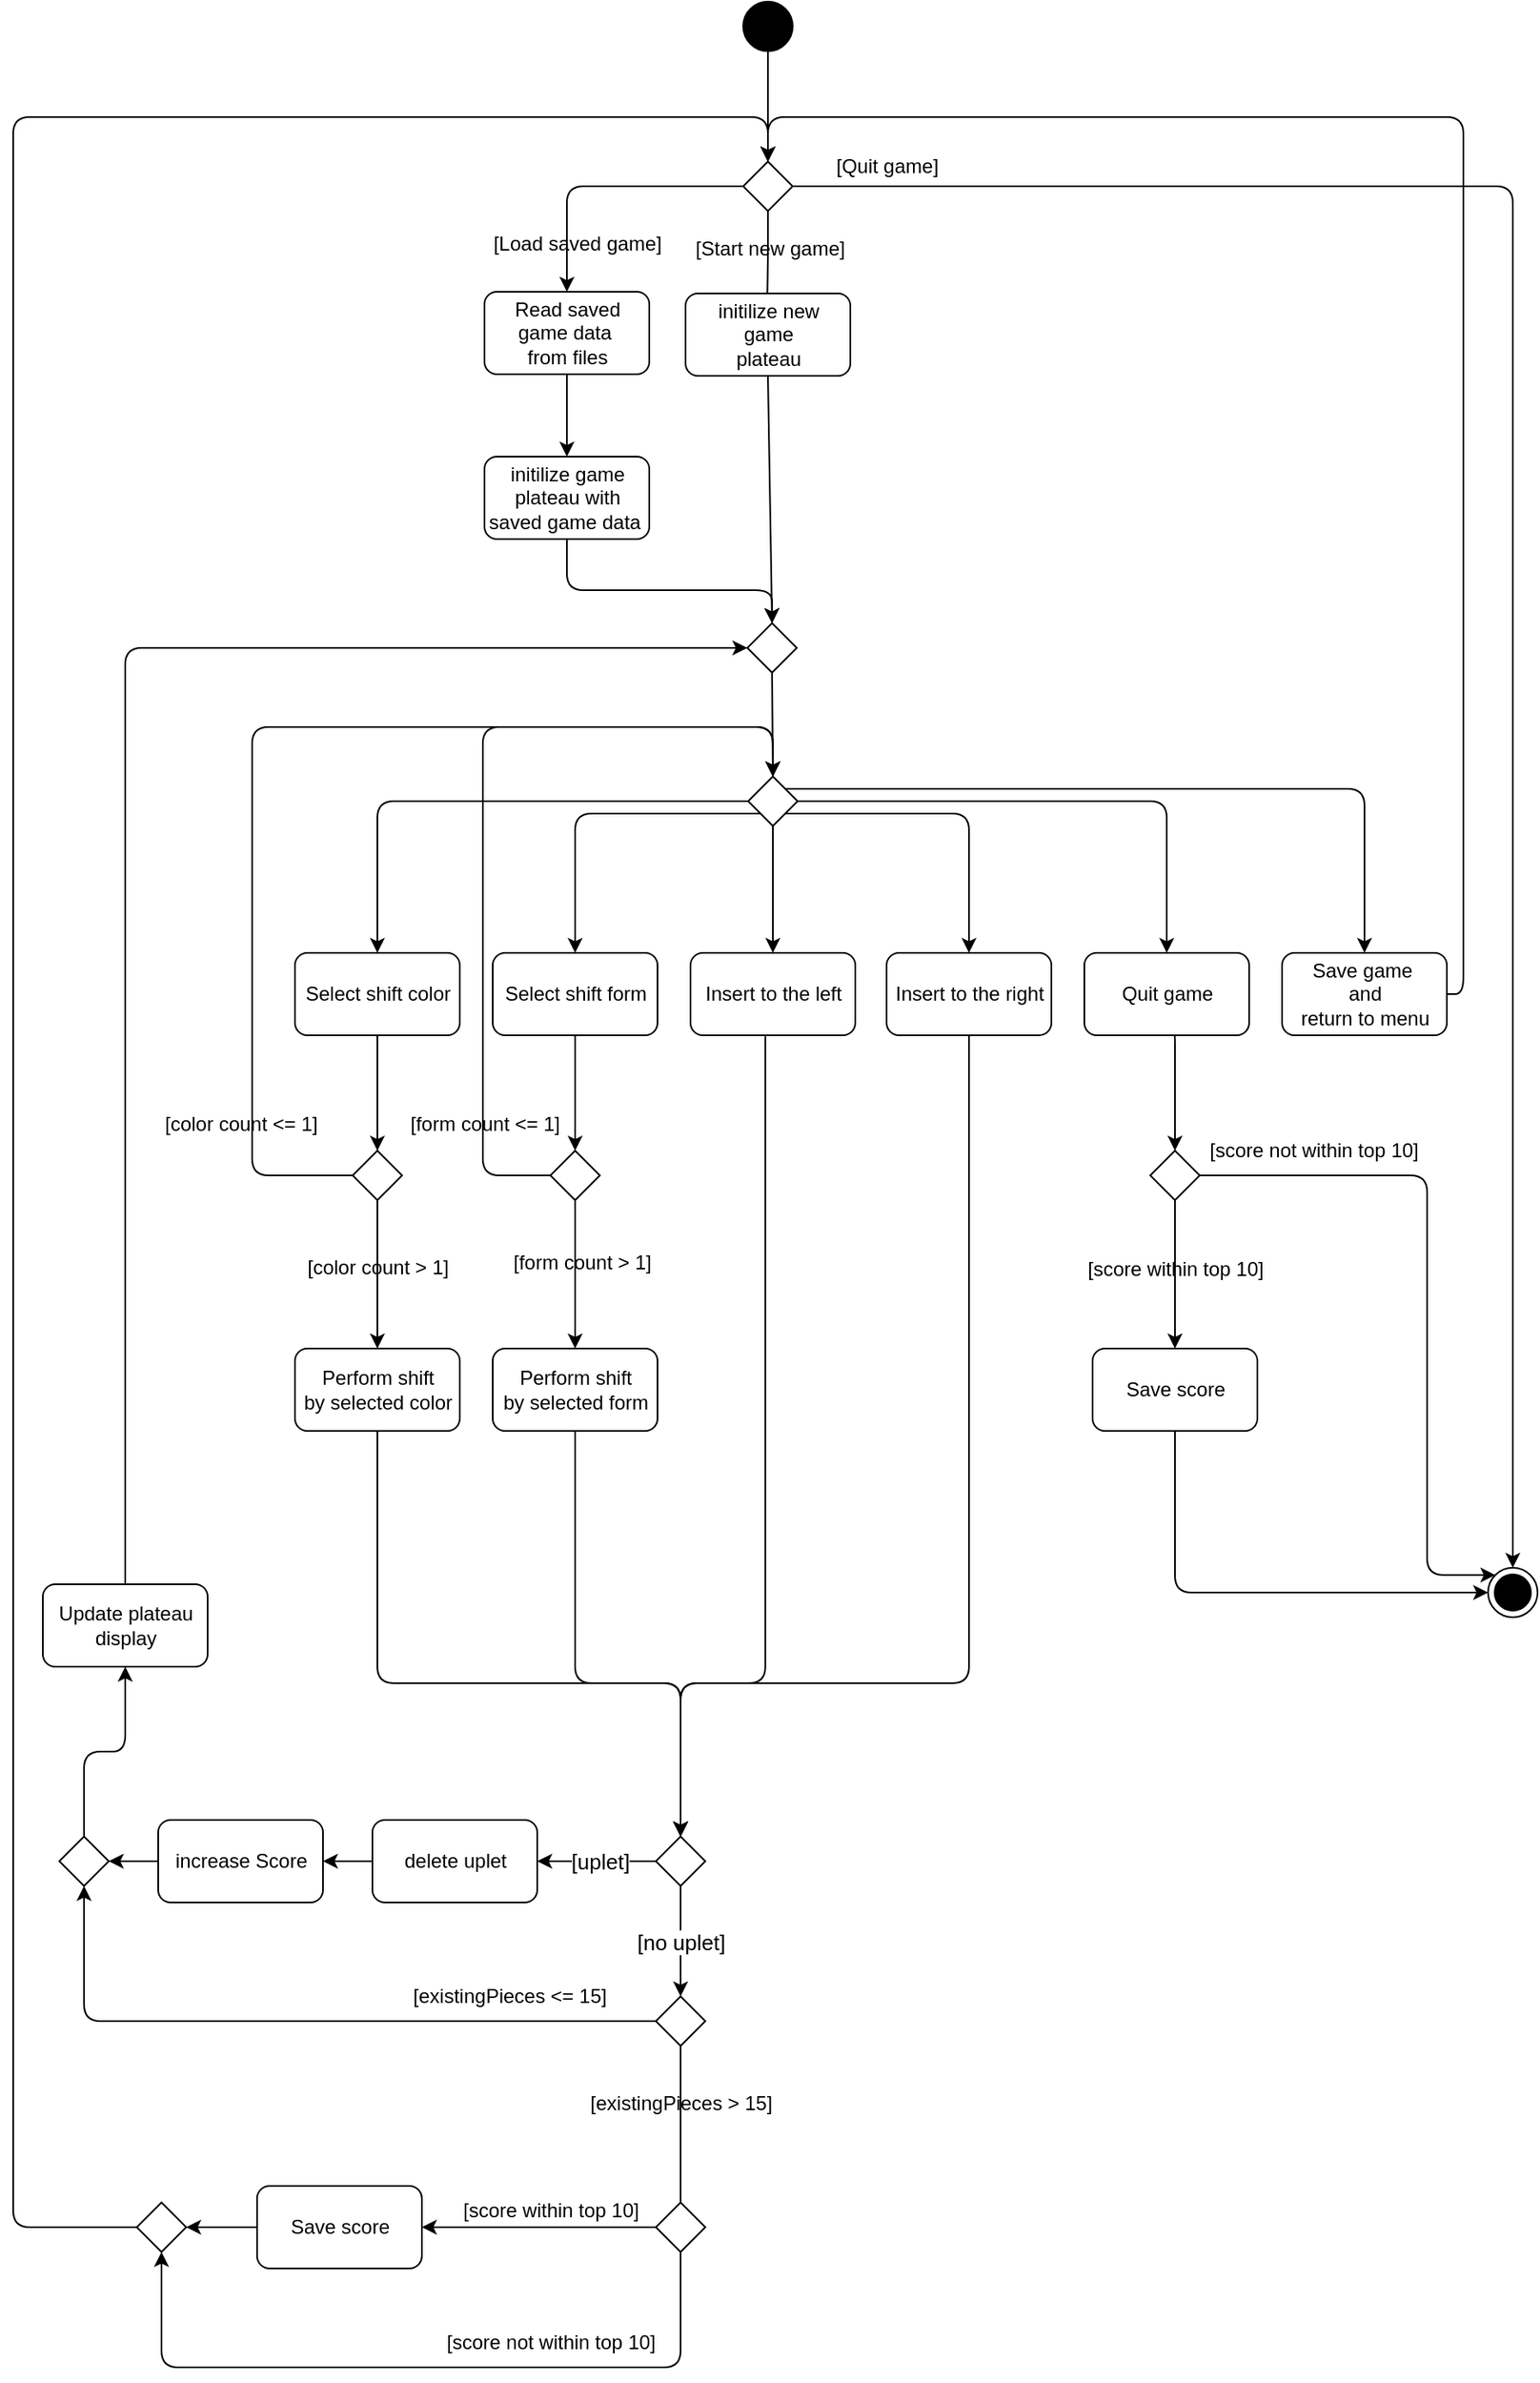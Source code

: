 <mxfile>
    <diagram id="9pRPVDFO2S-TlXPmKw_i" name="Page-1">
        <mxGraphModel dx="4332" dy="1992" grid="1" gridSize="10" guides="1" tooltips="1" connect="1" arrows="1" fold="1" page="1" pageScale="1" pageWidth="1169" pageHeight="1654" math="0" shadow="0">
            <root>
                <mxCell id="0"/>
                <mxCell id="1" parent="0"/>
                <mxCell id="49" value="" style="edgeStyle=orthogonalEdgeStyle;html=1;fontSize=13;exitX=0;exitY=0.5;exitDx=0;exitDy=0;entryX=0.5;entryY=0;entryDx=0;entryDy=0;" parent="1" source="62" target="4" edge="1">
                    <mxGeometry relative="1" as="geometry">
                        <Array as="points">
                            <mxPoint x="458" y="221"/>
                        </Array>
                    </mxGeometry>
                </mxCell>
                <mxCell id="82" value="[&lt;span style=&quot;font-size: 12px;&quot;&gt;Load saved&amp;nbsp;&lt;/span&gt;&lt;span style=&quot;font-size: 12px;&quot;&gt;game&lt;/span&gt;]" style="edgeLabel;html=1;align=center;verticalAlign=middle;resizable=0;points=[];labelBackgroundColor=none;fontSize=12;" parent="49" vertex="1" connectable="0">
                    <mxGeometry x="-0.566" y="2" relative="1" as="geometry">
                        <mxPoint x="-64" y="33" as="offset"/>
                    </mxGeometry>
                </mxCell>
                <mxCell id="50" style="edgeStyle=orthogonalEdgeStyle;html=1;fontSize=13;exitX=0.5;exitY=1;exitDx=0;exitDy=0;entryX=0.5;entryY=0;entryDx=0;entryDy=0;" parent="1" source="62" target="7" edge="1">
                    <mxGeometry relative="1" as="geometry">
                        <mxPoint x="535.5" y="295" as="targetPoint"/>
                        <Array as="points">
                            <mxPoint x="579.5" y="265"/>
                            <mxPoint x="579.5" y="265"/>
                            <mxPoint x="579.5" y="295"/>
                            <mxPoint x="579.5" y="295"/>
                        </Array>
                    </mxGeometry>
                </mxCell>
                <mxCell id="83" value="[&lt;span style=&quot;font-size: 12px;&quot;&gt;Start new game&lt;/span&gt;]" style="edgeLabel;html=1;align=center;verticalAlign=middle;resizable=0;points=[];labelBackgroundColor=none;fontSize=12;" parent="50" vertex="1" connectable="0">
                    <mxGeometry x="-0.158" y="2" relative="1" as="geometry">
                        <mxPoint x="1" y="-8" as="offset"/>
                    </mxGeometry>
                </mxCell>
                <mxCell id="63" style="edgeStyle=none;html=1;exitX=0.5;exitY=1;exitDx=0;exitDy=0;entryX=0.5;entryY=0;entryDx=0;entryDy=0;endArrow=classic;endFill=1;" parent="1" source="2" target="62" edge="1">
                    <mxGeometry relative="1" as="geometry"/>
                </mxCell>
                <mxCell id="2" value="" style="ellipse;fillColor=strokeColor;" parent="1" vertex="1">
                    <mxGeometry x="565" y="109" width="30" height="30" as="geometry"/>
                </mxCell>
                <mxCell id="77" style="edgeStyle=orthogonalEdgeStyle;html=1;endArrow=classic;endFill=1;exitX=0.5;exitY=1;exitDx=0;exitDy=0;entryX=0.5;entryY=0;entryDx=0;entryDy=0;" parent="1" source="4" target="112" edge="1">
                    <mxGeometry relative="1" as="geometry">
                        <mxPoint x="458" y="380" as="targetPoint"/>
                    </mxGeometry>
                </mxCell>
                <mxCell id="4" value="Read saved&lt;br&gt;game data&amp;nbsp;&lt;br&gt;from files" style="html=1;dashed=0;whitespace=wrap;rounded=1;glass=0;shadow=0;" parent="1" vertex="1">
                    <mxGeometry x="408" y="285" width="100" height="50" as="geometry"/>
                </mxCell>
                <mxCell id="46" value="" style="edgeStyle=orthogonalEdgeStyle;html=1;fontSize=13;entryX=0.5;entryY=0;entryDx=0;entryDy=0;exitX=1;exitY=0;exitDx=0;exitDy=0;" parent="1" source="65" target="47" edge="1">
                    <mxGeometry relative="1" as="geometry">
                        <mxPoint x="817.077" y="676" as="targetPoint"/>
                        <mxPoint x="602" y="586" as="sourcePoint"/>
                        <Array as="points">
                            <mxPoint x="942" y="587"/>
                        </Array>
                    </mxGeometry>
                </mxCell>
                <mxCell id="67" style="edgeStyle=none;html=1;exitX=0.5;exitY=1;exitDx=0;exitDy=0;entryX=0.5;entryY=0;entryDx=0;entryDy=0;endArrow=classic;endFill=1;" parent="1" source="7" target="66" edge="1">
                    <mxGeometry relative="1" as="geometry"/>
                </mxCell>
                <mxCell id="7" value="initilize new &lt;br&gt;game&lt;br&gt;plateau" style="html=1;dashed=0;whitespace=wrap;rounded=1;glass=0;shadow=0;" parent="1" vertex="1">
                    <mxGeometry x="530" y="286" width="100" height="50" as="geometry"/>
                </mxCell>
                <mxCell id="20" style="edgeStyle=orthogonalEdgeStyle;html=1;entryX=0.5;entryY=0;entryDx=0;entryDy=0;exitX=0;exitY=0.5;exitDx=0;exitDy=0;startArrow=none;" parent="1" source="65" target="19" edge="1">
                    <mxGeometry relative="1" as="geometry">
                        <Array as="points">
                            <mxPoint x="343" y="594"/>
                        </Array>
                        <mxPoint x="402.75" y="761" as="sourcePoint"/>
                    </mxGeometry>
                </mxCell>
                <mxCell id="15" style="edgeStyle=orthogonalEdgeStyle;html=1;entryX=0.5;entryY=0;entryDx=0;entryDy=0;exitX=0.5;exitY=1;exitDx=0;exitDy=0;" parent="1" source="65" target="14" edge="1">
                    <mxGeometry relative="1" as="geometry">
                        <Array as="points">
                            <mxPoint x="583" y="609"/>
                            <mxPoint x="583" y="686"/>
                        </Array>
                        <mxPoint x="567" y="706" as="sourcePoint"/>
                    </mxGeometry>
                </mxCell>
                <mxCell id="16" style="edgeStyle=orthogonalEdgeStyle;html=1;entryX=0.5;entryY=0;entryDx=0;entryDy=0;exitX=1;exitY=1;exitDx=0;exitDy=0;" parent="1" source="65" target="13" edge="1">
                    <mxGeometry relative="1" as="geometry">
                        <Array as="points">
                            <mxPoint x="702" y="602"/>
                            <mxPoint x="680" y="602"/>
                            <mxPoint x="702" y="602"/>
                        </Array>
                        <mxPoint x="651.5" y="771" as="sourcePoint"/>
                    </mxGeometry>
                </mxCell>
                <mxCell id="26" style="edgeStyle=orthogonalEdgeStyle;html=1;entryX=0.5;entryY=0;entryDx=0;entryDy=0;" parent="1" source="13" target="104" edge="1">
                    <mxGeometry relative="1" as="geometry">
                        <Array as="points">
                            <mxPoint x="702" y="1129"/>
                            <mxPoint x="527" y="1129"/>
                        </Array>
                        <mxPoint x="702.67" y="1069.49" as="targetPoint"/>
                    </mxGeometry>
                </mxCell>
                <mxCell id="13" value="Insert to the right" style="html=1;dashed=0;whitespace=wrap;rounded=1;glass=0;shadow=0;" parent="1" vertex="1">
                    <mxGeometry x="652" y="686" width="100" height="50" as="geometry"/>
                </mxCell>
                <mxCell id="25" style="edgeStyle=orthogonalEdgeStyle;html=1;exitX=0.454;exitY=1.013;exitDx=0;exitDy=0;entryX=0.5;entryY=0;entryDx=0;entryDy=0;exitPerimeter=0;" parent="1" source="14" target="104" edge="1">
                    <mxGeometry relative="1" as="geometry">
                        <mxPoint x="586.12" y="1069.49" as="targetPoint"/>
                        <Array as="points">
                            <mxPoint x="578" y="1129"/>
                            <mxPoint x="527" y="1129"/>
                        </Array>
                    </mxGeometry>
                </mxCell>
                <mxCell id="14" value="Insert to the left" style="html=1;dashed=0;whitespace=wrap;rounded=1;glass=0;shadow=0;" parent="1" vertex="1">
                    <mxGeometry x="533" y="686" width="100" height="50" as="geometry"/>
                </mxCell>
                <mxCell id="17" style="edgeStyle=orthogonalEdgeStyle;html=1;entryX=0.5;entryY=0;entryDx=0;entryDy=0;exitX=0;exitY=1;exitDx=0;exitDy=0;" parent="1" source="65" target="18" edge="1">
                    <mxGeometry relative="1" as="geometry">
                        <mxPoint x="507" y="696" as="sourcePoint"/>
                        <Array as="points">
                            <mxPoint x="463" y="602"/>
                        </Array>
                    </mxGeometry>
                </mxCell>
                <mxCell id="101" style="edgeStyle=orthogonalEdgeStyle;html=1;entryX=0.5;entryY=0;entryDx=0;entryDy=0;fontSize=9;" parent="1" source="18" target="110" edge="1">
                    <mxGeometry relative="1" as="geometry">
                        <mxPoint x="484" y="796" as="targetPoint"/>
                    </mxGeometry>
                </mxCell>
                <mxCell id="18" value="Select shift form" style="html=1;dashed=0;whitespace=wrap;rounded=1;glass=0;shadow=0;" parent="1" vertex="1">
                    <mxGeometry x="413" y="686" width="100" height="50" as="geometry"/>
                </mxCell>
                <mxCell id="23" style="edgeStyle=orthogonalEdgeStyle;html=1;exitX=0.5;exitY=1;exitDx=0;exitDy=0;entryX=0.5;entryY=0;entryDx=0;entryDy=0;" parent="1" source="90" target="104" edge="1">
                    <mxGeometry relative="1" as="geometry">
                        <Array as="points">
                            <mxPoint x="343" y="1129"/>
                            <mxPoint x="527" y="1129"/>
                        </Array>
                        <mxPoint x="357" y="876" as="sourcePoint"/>
                        <mxPoint x="346.36" y="1070.08" as="targetPoint"/>
                    </mxGeometry>
                </mxCell>
                <mxCell id="19" value="Select shift color" style="html=1;dashed=0;whitespace=wrap;rounded=1;glass=0;shadow=0;" parent="1" vertex="1">
                    <mxGeometry x="293" y="686" width="100" height="50" as="geometry"/>
                </mxCell>
                <mxCell id="27" style="edgeStyle=orthogonalEdgeStyle;html=1;exitX=0;exitY=0.5;exitDx=0;exitDy=0;entryX=1;entryY=0.5;entryDx=0;entryDy=0;" parent="1" source="57" target="106" edge="1">
                    <mxGeometry relative="1" as="geometry">
                        <mxPoint x="247" y="1212" as="targetPoint"/>
                        <mxPoint x="277" y="1102" as="sourcePoint"/>
                        <Array as="points"/>
                    </mxGeometry>
                </mxCell>
                <mxCell id="30" value="" style="edgeStyle=orthogonalEdgeStyle;html=1;exitX=0.5;exitY=1;exitDx=0;exitDy=0;entryX=0.5;entryY=0;entryDx=0;entryDy=0;" parent="1" source="104" target="109" edge="1">
                    <mxGeometry relative="1" as="geometry">
                        <mxPoint x="531.5" y="1272" as="sourcePoint"/>
                        <mxPoint x="531.48" y="1362.02" as="targetPoint"/>
                    </mxGeometry>
                </mxCell>
                <mxCell id="36" value="&lt;span style=&quot;font-size: 13px;&quot;&gt;[no uplet]&lt;/span&gt;" style="edgeLabel;html=1;align=center;verticalAlign=middle;resizable=0;points=[];" parent="30" vertex="1" connectable="0">
                    <mxGeometry x="-0.726" y="-3" relative="1" as="geometry">
                        <mxPoint x="3" y="25" as="offset"/>
                    </mxGeometry>
                </mxCell>
                <mxCell id="34" style="edgeStyle=orthogonalEdgeStyle;html=1;entryX=0.5;entryY=1;entryDx=0;entryDy=0;exitX=0;exitY=0.5;exitDx=0;exitDy=0;" parent="1" source="109" target="106" edge="1">
                    <mxGeometry relative="1" as="geometry">
                        <Array as="points">
                            <mxPoint x="165" y="1334"/>
                        </Array>
                        <mxPoint x="207" y="692" as="targetPoint"/>
                        <mxPoint x="491.5" y="1402" as="sourcePoint"/>
                    </mxGeometry>
                </mxCell>
                <mxCell id="35" value="&lt;span style=&quot;font-size: 12px;&quot;&gt;[existingPieces &amp;lt;= 15]&lt;/span&gt;" style="edgeLabel;html=1;align=center;verticalAlign=middle;resizable=0;points=[];fontSize=12;fontStyle=0;labelBackgroundColor=none;" parent="34" vertex="1" connectable="0">
                    <mxGeometry x="-0.952" y="1" relative="1" as="geometry">
                        <mxPoint x="-79" y="-16" as="offset"/>
                    </mxGeometry>
                </mxCell>
                <mxCell id="39" value="" style="ellipse;html=1;shape=endState;fillColor=strokeColor;" parent="1" vertex="1">
                    <mxGeometry x="1017" y="1059" width="30" height="30" as="geometry"/>
                </mxCell>
                <mxCell id="48" style="edgeStyle=orthogonalEdgeStyle;html=1;fontSize=13;entryX=0.5;entryY=0;entryDx=0;entryDy=0;exitX=1;exitY=0.5;exitDx=0;exitDy=0;" parent="1" source="47" target="62" edge="1">
                    <mxGeometry relative="1" as="geometry">
                        <Array as="points">
                            <mxPoint x="1002" y="711"/>
                            <mxPoint x="1002" y="179"/>
                            <mxPoint x="580" y="179"/>
                        </Array>
                        <mxPoint x="782" y="476" as="sourcePoint"/>
                        <mxPoint x="874.5" y="472" as="targetPoint"/>
                    </mxGeometry>
                </mxCell>
                <mxCell id="47" value="Save game&amp;nbsp;&lt;br&gt;and &lt;br&gt;return to menu" style="html=1;dashed=0;whitespace=wrap;rounded=1;glass=0;shadow=0;" parent="1" vertex="1">
                    <mxGeometry x="892" y="686" width="100" height="50" as="geometry"/>
                </mxCell>
                <mxCell id="58" style="edgeStyle=orthogonalEdgeStyle;html=1;entryX=0;entryY=0.5;entryDx=0;entryDy=0;fontSize=13;endArrow=none;endFill=0;exitX=1;exitY=0.5;exitDx=0;exitDy=0;startArrow=classic;startFill=1;" parent="1" source="152" target="104" edge="1">
                    <mxGeometry relative="1" as="geometry">
                        <mxPoint x="496.5" y="1237" as="targetPoint"/>
                        <mxPoint x="460" y="1179" as="sourcePoint"/>
                    </mxGeometry>
                </mxCell>
                <mxCell id="60" value="[uplet]" style="edgeLabel;html=1;align=center;verticalAlign=middle;resizable=0;points=[];fontSize=13;" parent="58" vertex="1" connectable="0">
                    <mxGeometry x="0.66" y="-2" relative="1" as="geometry">
                        <mxPoint x="-22" y="-2" as="offset"/>
                    </mxGeometry>
                </mxCell>
                <mxCell id="153" style="edgeStyle=none;html=1;exitX=1;exitY=0.5;exitDx=0;exitDy=0;entryX=0;entryY=0.5;entryDx=0;entryDy=0;startArrow=classic;startFill=1;endArrow=none;endFill=0;" parent="1" source="57" target="152" edge="1">
                    <mxGeometry relative="1" as="geometry"/>
                </mxCell>
                <mxCell id="57" value="increase Score" style="html=1;dashed=0;whitespace=wrap;rounded=1;glass=0;shadow=0;" parent="1" vertex="1">
                    <mxGeometry x="210" y="1212" width="100" height="50" as="geometry"/>
                </mxCell>
                <mxCell id="62" value="" style="rhombus;" parent="1" vertex="1">
                    <mxGeometry x="565" y="206" width="30" height="30" as="geometry"/>
                </mxCell>
                <mxCell id="115" style="edgeStyle=orthogonalEdgeStyle;html=1;entryX=0.5;entryY=0;entryDx=0;entryDy=0;fontSize=12;endArrow=classic;endFill=1;exitX=1;exitY=0.5;exitDx=0;exitDy=0;entryPerimeter=0;" parent="1" source="65" target="114" edge="1">
                    <mxGeometry relative="1" as="geometry">
                        <mxPoint x="762" y="636" as="sourcePoint"/>
                        <Array as="points">
                            <mxPoint x="822" y="594"/>
                        </Array>
                    </mxGeometry>
                </mxCell>
                <mxCell id="65" value="" style="rhombus;" parent="1" vertex="1">
                    <mxGeometry x="568" y="579" width="30" height="30" as="geometry"/>
                </mxCell>
                <mxCell id="73" style="edgeStyle=none;html=1;exitX=0.5;exitY=1;exitDx=0;exitDy=0;entryX=0.5;entryY=0;entryDx=0;entryDy=0;endArrow=classic;endFill=1;" parent="1" source="66" target="65" edge="1">
                    <mxGeometry relative="1" as="geometry"/>
                </mxCell>
                <mxCell id="66" value="" style="rhombus;" parent="1" vertex="1">
                    <mxGeometry x="567.5" y="486" width="30" height="30" as="geometry"/>
                </mxCell>
                <mxCell id="92" style="edgeStyle=orthogonalEdgeStyle;html=1;entryX=0.5;entryY=0;entryDx=0;entryDy=0;exitX=0.5;exitY=1;exitDx=0;exitDy=0;" parent="1" source="111" target="90" edge="1">
                    <mxGeometry relative="1" as="geometry">
                        <mxPoint x="343" y="866" as="sourcePoint"/>
                    </mxGeometry>
                </mxCell>
                <mxCell id="93" value="&lt;span style=&quot;font-size: 12px;&quot;&gt;[&lt;/span&gt;&lt;span style=&quot;font-size: 12px;&quot;&gt;color&amp;nbsp;&lt;/span&gt;&lt;span style=&quot;font-size: 12px;&quot;&gt;count &amp;gt; 1&lt;/span&gt;&lt;span style=&quot;font-size: 12px;&quot;&gt;]&lt;/span&gt;" style="edgeLabel;html=1;align=center;verticalAlign=middle;resizable=0;points=[];labelBackgroundColor=none;fontSize=12;" parent="92" vertex="1" connectable="0">
                    <mxGeometry x="-0.768" relative="1" as="geometry">
                        <mxPoint y="30" as="offset"/>
                    </mxGeometry>
                </mxCell>
                <mxCell id="94" style="edgeStyle=orthogonalEdgeStyle;html=1;entryX=0.5;entryY=0;entryDx=0;entryDy=0;fontSize=9;exitX=0;exitY=0.5;exitDx=0;exitDy=0;" parent="1" source="111" target="65" edge="1">
                    <mxGeometry relative="1" as="geometry">
                        <mxPoint x="310.5" y="831" as="sourcePoint"/>
                        <Array as="points">
                            <mxPoint x="267" y="821"/>
                            <mxPoint x="267" y="549"/>
                            <mxPoint x="583" y="549"/>
                        </Array>
                    </mxGeometry>
                </mxCell>
                <mxCell id="95" value="[&lt;span style=&quot;font-size: 12px;&quot;&gt;color&amp;nbsp;&lt;/span&gt;&lt;span style=&quot;font-size: 12px;&quot;&gt;count &amp;lt;= 1&lt;/span&gt;]" style="edgeLabel;html=1;align=center;verticalAlign=middle;resizable=0;points=[];fontSize=12;labelBackgroundColor=none;" parent="94" vertex="1" connectable="0">
                    <mxGeometry x="-0.861" y="-3" relative="1" as="geometry">
                        <mxPoint x="-21" y="-28" as="offset"/>
                    </mxGeometry>
                </mxCell>
                <mxCell id="79" value="" style="edgeStyle=none;orthogonalLoop=1;jettySize=auto;html=1;exitX=0.5;exitY=1;exitDx=0;exitDy=0;entryX=0.5;entryY=0;entryDx=0;entryDy=0;" parent="1" source="19" target="111" edge="1">
                    <mxGeometry width="80" relative="1" as="geometry">
                        <mxPoint x="317" y="796" as="sourcePoint"/>
                        <mxPoint x="343" y="796" as="targetPoint"/>
                        <Array as="points"/>
                    </mxGeometry>
                </mxCell>
                <mxCell id="90" value="Perform shift &lt;br&gt;by selected color" style="html=1;dashed=0;whitespace=wrap;rounded=1;glass=0;shadow=0;" parent="1" vertex="1">
                    <mxGeometry x="293" y="926" width="100" height="50" as="geometry"/>
                </mxCell>
                <mxCell id="97" style="edgeStyle=orthogonalEdgeStyle;html=1;fontSize=9;entryX=0.5;entryY=0;entryDx=0;entryDy=0;exitX=0;exitY=0.5;exitDx=0;exitDy=0;" parent="1" source="110" target="65" edge="1">
                    <mxGeometry relative="1" as="geometry">
                        <mxPoint x="437" y="776" as="targetPoint"/>
                        <Array as="points">
                            <mxPoint x="407" y="821"/>
                            <mxPoint x="407" y="549"/>
                            <mxPoint x="583" y="549"/>
                        </Array>
                        <mxPoint x="451.5" y="831" as="sourcePoint"/>
                    </mxGeometry>
                </mxCell>
                <mxCell id="98" value="[&lt;span style=&quot;font-size: 12px;&quot;&gt;form&amp;nbsp;&lt;/span&gt;&lt;span style=&quot;font-size: 12px;&quot;&gt;count &amp;lt;= 1&lt;/span&gt;]" style="edgeLabel;html=1;align=center;verticalAlign=middle;resizable=0;points=[];fontSize=12;labelBackgroundColor=none;" parent="97" vertex="1" connectable="0">
                    <mxGeometry x="-0.861" y="-3" relative="1" as="geometry">
                        <mxPoint x="-4" y="-28" as="offset"/>
                    </mxGeometry>
                </mxCell>
                <mxCell id="102" style="edgeStyle=orthogonalEdgeStyle;html=1;fontSize=9;entryX=0.5;entryY=0;entryDx=0;entryDy=0;exitX=0.5;exitY=1;exitDx=0;exitDy=0;" parent="1" source="110" target="100" edge="1">
                    <mxGeometry relative="1" as="geometry">
                        <mxPoint x="453" y="916" as="targetPoint"/>
                        <mxPoint x="463" y="856" as="sourcePoint"/>
                    </mxGeometry>
                </mxCell>
                <mxCell id="103" style="edgeStyle=orthogonalEdgeStyle;html=1;entryX=0.5;entryY=0;entryDx=0;entryDy=0;fontSize=9;exitX=0.5;exitY=1;exitDx=0;exitDy=0;" parent="1" source="100" target="104" edge="1">
                    <mxGeometry relative="1" as="geometry">
                        <mxPoint x="483.26" y="1070.41" as="targetPoint"/>
                        <Array as="points">
                            <mxPoint x="463" y="1129"/>
                            <mxPoint x="527" y="1129"/>
                        </Array>
                    </mxGeometry>
                </mxCell>
                <mxCell id="100" value="Perform shift &lt;br&gt;by selected form" style="html=1;dashed=0;whitespace=wrap;rounded=1;glass=0;shadow=0;" parent="1" vertex="1">
                    <mxGeometry x="413" y="926" width="100" height="50" as="geometry"/>
                </mxCell>
                <mxCell id="96" value="&lt;span style=&quot;font-size: 12px;&quot;&gt;[&lt;/span&gt;&lt;span style=&quot;font-size: 12px;&quot;&gt;form&amp;nbsp;&lt;/span&gt;&lt;span style=&quot;font-size: 12px;&quot;&gt;count &amp;gt; 1&lt;/span&gt;&lt;span style=&quot;font-size: 12px;&quot;&gt;]&lt;/span&gt;" style="edgeLabel;html=1;align=center;verticalAlign=middle;resizable=0;points=[];labelBackgroundColor=none;fontSize=12;" parent="1" vertex="1" connectable="0">
                    <mxGeometry x="463" y="876.003" as="geometry">
                        <mxPoint x="4" y="-2" as="offset"/>
                    </mxGeometry>
                </mxCell>
                <mxCell id="104" value="" style="rhombus;labelBackgroundColor=none;labelBorderColor=none;fontSize=9;html=0;" parent="1" vertex="1">
                    <mxGeometry x="512" y="1222" width="30" height="30" as="geometry"/>
                </mxCell>
                <mxCell id="108" style="edgeStyle=orthogonalEdgeStyle;html=1;fontSize=9;entryX=0;entryY=0.5;entryDx=0;entryDy=0;exitX=0.5;exitY=0;exitDx=0;exitDy=0;" parent="1" source="105" target="66" edge="1">
                    <mxGeometry relative="1" as="geometry">
                        <mxPoint x="212" y="495.333" as="targetPoint"/>
                        <mxPoint x="200" y="1149" as="sourcePoint"/>
                        <Array as="points">
                            <mxPoint x="190" y="501"/>
                        </Array>
                    </mxGeometry>
                </mxCell>
                <mxCell id="105" value="Update plateau&lt;br&gt;display" style="html=1;dashed=0;whitespace=wrap;rounded=1;glass=0;shadow=0;" parent="1" vertex="1">
                    <mxGeometry x="140" y="1069" width="100" height="50" as="geometry"/>
                </mxCell>
                <mxCell id="107" style="edgeStyle=orthogonalEdgeStyle;html=1;entryX=0.5;entryY=1;entryDx=0;entryDy=0;fontSize=9;" parent="1" source="106" target="105" edge="1">
                    <mxGeometry relative="1" as="geometry">
                        <mxPoint x="192" y="1212" as="targetPoint"/>
                    </mxGeometry>
                </mxCell>
                <mxCell id="106" value="" style="rhombus;labelBackgroundColor=none;labelBorderColor=none;fontSize=9;html=0;" parent="1" vertex="1">
                    <mxGeometry x="150" y="1222" width="30" height="30" as="geometry"/>
                </mxCell>
                <mxCell id="109" value="" style="rhombus;labelBackgroundColor=none;labelBorderColor=none;fontSize=12;html=0;" parent="1" vertex="1">
                    <mxGeometry x="512" y="1319" width="30" height="30" as="geometry"/>
                </mxCell>
                <mxCell id="110" value="" style="rhombus;labelBackgroundColor=none;labelBorderColor=none;fontSize=12;html=0;" parent="1" vertex="1">
                    <mxGeometry x="448" y="806" width="30" height="30" as="geometry"/>
                </mxCell>
                <mxCell id="111" value="" style="rhombus;labelBackgroundColor=none;labelBorderColor=none;fontSize=12;html=0;" parent="1" vertex="1">
                    <mxGeometry x="328" y="806" width="30" height="30" as="geometry"/>
                </mxCell>
                <mxCell id="113" style="edgeStyle=orthogonalEdgeStyle;html=1;entryX=0.5;entryY=0;entryDx=0;entryDy=0;fontSize=12;endArrow=classic;endFill=1;exitX=0.5;exitY=1;exitDx=0;exitDy=0;" parent="1" source="112" target="66" edge="1">
                    <mxGeometry relative="1" as="geometry">
                        <Array as="points">
                            <mxPoint x="458" y="466"/>
                            <mxPoint x="583" y="466"/>
                        </Array>
                    </mxGeometry>
                </mxCell>
                <mxCell id="112" value="initilize game&lt;br&gt;plateau with &lt;br&gt;saved game data&amp;nbsp;" style="html=1;dashed=0;whitespace=wrap;rounded=1;glass=0;shadow=0;" parent="1" vertex="1">
                    <mxGeometry x="408" y="385" width="100" height="50" as="geometry"/>
                </mxCell>
                <mxCell id="116" style="edgeStyle=orthogonalEdgeStyle;html=1;fontSize=12;endArrow=classic;endFill=1;exitX=0.5;exitY=1;exitDx=0;exitDy=0;entryX=0.5;entryY=0;entryDx=0;entryDy=0;" parent="1" source="114" target="123" edge="1">
                    <mxGeometry relative="1" as="geometry">
                        <mxPoint x="982" y="1426" as="targetPoint"/>
                        <Array as="points">
                            <mxPoint x="827" y="732"/>
                        </Array>
                    </mxGeometry>
                </mxCell>
                <mxCell id="119" style="edgeStyle=orthogonalEdgeStyle;html=1;entryX=0.5;entryY=0;entryDx=0;entryDy=0;fontSize=12;endArrow=classic;endFill=1;exitX=1;exitY=0.5;exitDx=0;exitDy=0;" parent="1" source="62" target="39" edge="1">
                    <mxGeometry relative="1" as="geometry">
                        <mxPoint x="647.0" y="336" as="sourcePoint"/>
                        <Array as="points">
                            <mxPoint x="1032" y="221"/>
                            <mxPoint x="1032" y="1009"/>
                            <mxPoint x="1032" y="1009"/>
                        </Array>
                    </mxGeometry>
                </mxCell>
                <mxCell id="151" value="[&lt;span style=&quot;font-size: 12px;&quot;&gt;Quit game&lt;/span&gt;]" style="edgeLabel;html=1;align=center;verticalAlign=middle;resizable=0;points=[];fontSize=12;labelBackgroundColor=none;" parent="119" vertex="1" connectable="0">
                    <mxGeometry x="-0.846" y="2" relative="1" as="geometry">
                        <mxPoint x="-41" y="-10" as="offset"/>
                    </mxGeometry>
                </mxCell>
                <mxCell id="120" value="" style="edgeStyle=orthogonalEdgeStyle;html=1;exitX=0.5;exitY=1;exitDx=0;exitDy=0;endArrow=none;entryX=0.5;entryY=0;entryDx=0;entryDy=0;" parent="1" source="109" target="126" edge="1">
                    <mxGeometry relative="1" as="geometry">
                        <mxPoint x="547" y="1407" as="sourcePoint"/>
                        <mxPoint x="1107" y="742" as="targetPoint"/>
                        <Array as="points">
                            <mxPoint x="527" y="1422"/>
                            <mxPoint x="527" y="1552"/>
                        </Array>
                    </mxGeometry>
                </mxCell>
                <mxCell id="121" value="&lt;span style=&quot;font-family: Helvetica; font-size: 12px; font-style: normal; font-variant-ligatures: normal; font-variant-caps: normal; font-weight: 400; letter-spacing: normal; orphans: 2; text-align: center; text-indent: 0px; text-transform: none; widows: 2; word-spacing: 0px; -webkit-text-stroke-width: 0px; text-decoration-thickness: initial; text-decoration-style: initial; text-decoration-color: initial; float: none; display: inline !important;&quot;&gt;[existingPieces &amp;gt; 15]&lt;/span&gt;" style="edgeLabel;html=1;align=center;verticalAlign=middle;resizable=0;points=[];fontSize=12;labelBackgroundColor=none;fontColor=default;" parent="120" vertex="1" connectable="0">
                    <mxGeometry x="-0.683" y="-1" relative="1" as="geometry">
                        <mxPoint x="1" y="20" as="offset"/>
                    </mxGeometry>
                </mxCell>
                <mxCell id="114" value="Quit game" style="html=1;dashed=0;whitespace=wrap;rounded=1;glass=0;shadow=0;" parent="1" vertex="1">
                    <mxGeometry x="772" y="686" width="100" height="50" as="geometry"/>
                </mxCell>
                <mxCell id="128" value="" style="edgeStyle=orthogonalEdgeStyle;html=1;fontSize=12;endArrow=classic;endFill=1;entryX=0.5;entryY=0;entryDx=0;entryDy=0;" parent="1" source="123" target="131" edge="1">
                    <mxGeometry relative="1" as="geometry">
                        <mxPoint x="952.31" y="1341" as="targetPoint"/>
                    </mxGeometry>
                </mxCell>
                <mxCell id="134" value="&lt;span style=&quot;font-size: 12px;&quot;&gt;[&lt;span style=&quot;font-size: 12px;&quot;&gt;score within top 10&lt;/span&gt;&lt;/span&gt;&lt;span style=&quot;font-size: 12px;&quot;&gt;]&lt;/span&gt;" style="edgeLabel;html=1;align=center;verticalAlign=middle;resizable=0;points=[];fontSize=12;labelBackgroundColor=none;" parent="128" vertex="1" connectable="0">
                    <mxGeometry x="-0.699" relative="1" as="geometry">
                        <mxPoint y="28" as="offset"/>
                    </mxGeometry>
                </mxCell>
                <mxCell id="133" style="edgeStyle=orthogonalEdgeStyle;html=1;entryX=0;entryY=0;entryDx=0;entryDy=0;fontSize=12;endArrow=classic;endFill=1;exitX=1;exitY=0.5;exitDx=0;exitDy=0;" parent="1" source="123" target="39" edge="1">
                    <mxGeometry relative="1" as="geometry">
                        <Array as="points">
                            <mxPoint x="980" y="821"/>
                            <mxPoint x="980" y="1063"/>
                        </Array>
                    </mxGeometry>
                </mxCell>
                <mxCell id="135" value="&lt;span style=&quot;font-size: 12px;&quot;&gt;[&lt;span style=&quot;font-size: 12px;&quot;&gt;score not within top 10&lt;/span&gt;&lt;/span&gt;&lt;span style=&quot;font-size: 12px;&quot;&gt;]&lt;/span&gt;" style="edgeLabel;html=1;align=center;verticalAlign=middle;resizable=0;points=[];fontSize=12;labelBackgroundColor=none;" parent="133" vertex="1" connectable="0">
                    <mxGeometry x="-0.84" relative="1" as="geometry">
                        <mxPoint x="35" y="-15" as="offset"/>
                    </mxGeometry>
                </mxCell>
                <mxCell id="123" value="" style="rhombus;labelBackgroundColor=none;labelBorderColor=none;fontSize=12;html=0;" parent="1" vertex="1">
                    <mxGeometry x="812" y="806" width="30" height="30" as="geometry"/>
                </mxCell>
                <mxCell id="137" style="edgeStyle=orthogonalEdgeStyle;html=1;entryX=1;entryY=0.5;entryDx=0;entryDy=0;fontSize=12;endArrow=classic;endFill=1;" parent="1" source="126" target="136" edge="1">
                    <mxGeometry relative="1" as="geometry">
                        <Array as="points">
                            <mxPoint x="472" y="1459"/>
                            <mxPoint x="472" y="1459"/>
                        </Array>
                    </mxGeometry>
                </mxCell>
                <mxCell id="145" value="&lt;span style=&quot;font-size: 12px;&quot;&gt;[&lt;span style=&quot;font-size: 12px;&quot;&gt;score within top 10&lt;/span&gt;&lt;/span&gt;&lt;span style=&quot;font-size: 12px;&quot;&gt;]&lt;/span&gt;" style="edgeLabel;html=1;align=center;verticalAlign=middle;resizable=0;points=[];fontSize=12;labelBackgroundColor=default;" parent="137" vertex="1" connectable="0">
                    <mxGeometry x="-0.687" relative="1" as="geometry">
                        <mxPoint x="-42" y="-10" as="offset"/>
                    </mxGeometry>
                </mxCell>
                <mxCell id="139" style="edgeStyle=orthogonalEdgeStyle;html=1;fontSize=12;endArrow=classic;endFill=1;entryX=0.5;entryY=1;entryDx=0;entryDy=0;" parent="1" source="126" target="142" edge="1">
                    <mxGeometry relative="1" as="geometry">
                        <mxPoint x="336.24" y="1455" as="targetPoint"/>
                        <Array as="points">
                            <mxPoint x="527" y="1544"/>
                            <mxPoint x="212" y="1544"/>
                        </Array>
                    </mxGeometry>
                </mxCell>
                <mxCell id="146" value="&lt;span style=&quot;font-size: 12px;&quot;&gt;[&lt;span style=&quot;font-size: 12px;&quot;&gt;score not within top 10&lt;/span&gt;&lt;/span&gt;&lt;span style=&quot;font-size: 12px;&quot;&gt;]&lt;/span&gt;" style="edgeLabel;html=1;align=center;verticalAlign=middle;resizable=0;points=[];fontSize=12;labelBackgroundColor=none;fontColor=default;" parent="139" vertex="1" connectable="0">
                    <mxGeometry x="-0.794" relative="1" as="geometry">
                        <mxPoint x="-79" y="8" as="offset"/>
                    </mxGeometry>
                </mxCell>
                <mxCell id="126" value="" style="rhombus;labelBackgroundColor=none;labelBorderColor=none;fontSize=12;html=0;" parent="1" vertex="1">
                    <mxGeometry x="512" y="1444" width="30" height="30" as="geometry"/>
                </mxCell>
                <mxCell id="129" style="edgeStyle=orthogonalEdgeStyle;html=1;entryX=0;entryY=0.5;entryDx=0;entryDy=0;fontSize=12;endArrow=classic;endFill=1;exitX=0.5;exitY=1;exitDx=0;exitDy=0;" parent="1" source="131" target="39" edge="1">
                    <mxGeometry relative="1" as="geometry">
                        <mxPoint x="937.0" y="1451" as="sourcePoint"/>
                    </mxGeometry>
                </mxCell>
                <mxCell id="131" value="Save score" style="html=1;dashed=0;whitespace=wrap;rounded=1;glass=0;shadow=0;" parent="1" vertex="1">
                    <mxGeometry x="777" y="926" width="100" height="50" as="geometry"/>
                </mxCell>
                <mxCell id="143" style="edgeStyle=orthogonalEdgeStyle;html=1;fontSize=12;endArrow=classic;endFill=1;" parent="1" source="136" target="142" edge="1">
                    <mxGeometry relative="1" as="geometry"/>
                </mxCell>
                <mxCell id="136" value="Save score" style="html=1;dashed=0;whitespace=wrap;rounded=1;glass=0;shadow=0;" parent="1" vertex="1">
                    <mxGeometry x="270.0" y="1434" width="100" height="50" as="geometry"/>
                </mxCell>
                <mxCell id="144" style="edgeStyle=orthogonalEdgeStyle;html=1;exitX=0;exitY=0.5;exitDx=0;exitDy=0;fontSize=12;endArrow=classic;endFill=1;entryX=0.5;entryY=0;entryDx=0;entryDy=0;" parent="1" source="142" target="62" edge="1">
                    <mxGeometry relative="1" as="geometry">
                        <mxPoint x="977" y="-39.143" as="targetPoint"/>
                        <Array as="points">
                            <mxPoint x="122" y="1459"/>
                            <mxPoint x="122" y="179"/>
                            <mxPoint x="580" y="179"/>
                        </Array>
                    </mxGeometry>
                </mxCell>
                <mxCell id="142" value="" style="rhombus;labelBackgroundColor=none;labelBorderColor=none;fontSize=12;html=0;" parent="1" vertex="1">
                    <mxGeometry x="197.0" y="1444" width="30" height="30" as="geometry"/>
                </mxCell>
                <mxCell id="152" value="delete uplet" style="html=1;dashed=0;whitespace=wrap;rounded=1;glass=0;shadow=0;" parent="1" vertex="1">
                    <mxGeometry x="340" y="1212" width="100" height="50" as="geometry"/>
                </mxCell>
            </root>
        </mxGraphModel>
    </diagram>
</mxfile>